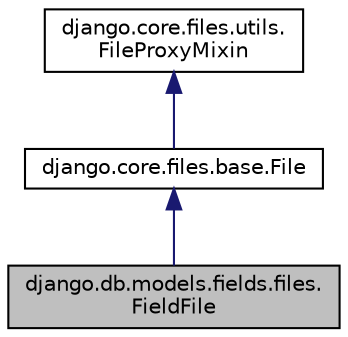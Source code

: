 digraph "django.db.models.fields.files.FieldFile"
{
 // LATEX_PDF_SIZE
  edge [fontname="Helvetica",fontsize="10",labelfontname="Helvetica",labelfontsize="10"];
  node [fontname="Helvetica",fontsize="10",shape=record];
  Node1 [label="django.db.models.fields.files.\lFieldFile",height=0.2,width=0.4,color="black", fillcolor="grey75", style="filled", fontcolor="black",tooltip=" "];
  Node2 -> Node1 [dir="back",color="midnightblue",fontsize="10",style="solid"];
  Node2 [label="django.core.files.base.File",height=0.2,width=0.4,color="black", fillcolor="white", style="filled",URL="$classdjango_1_1core_1_1files_1_1base_1_1_file.html",tooltip=" "];
  Node3 -> Node2 [dir="back",color="midnightblue",fontsize="10",style="solid"];
  Node3 [label="django.core.files.utils.\lFileProxyMixin",height=0.2,width=0.4,color="black", fillcolor="white", style="filled",URL="$classdjango_1_1core_1_1files_1_1utils_1_1_file_proxy_mixin.html",tooltip=" "];
}
